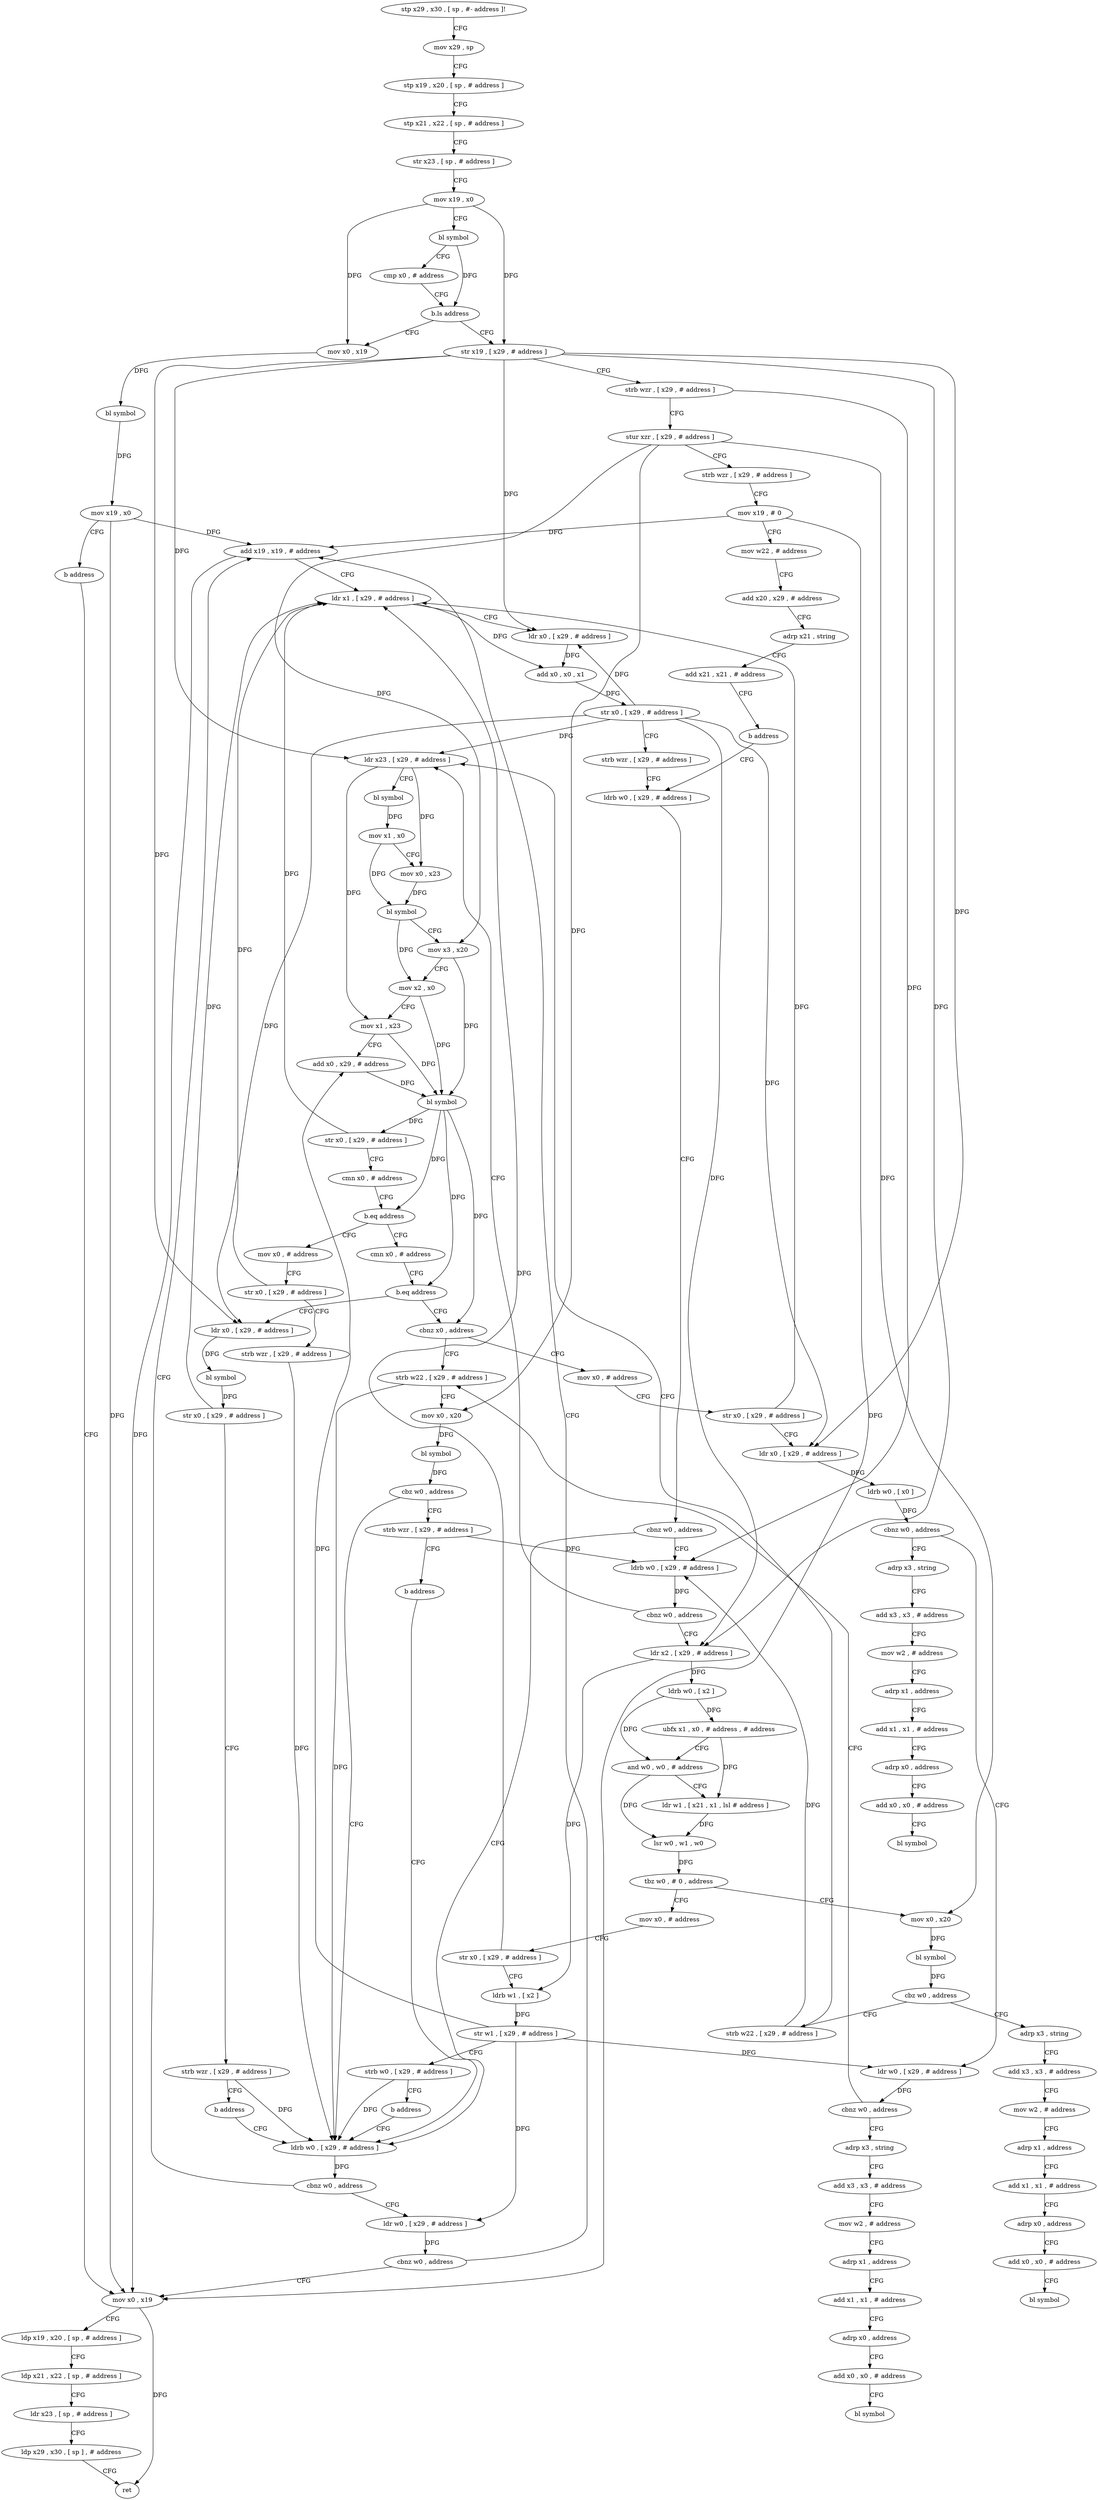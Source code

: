 digraph "func" {
"4397580" [label = "stp x29 , x30 , [ sp , #- address ]!" ]
"4397584" [label = "mov x29 , sp" ]
"4397588" [label = "stp x19 , x20 , [ sp , # address ]" ]
"4397592" [label = "stp x21 , x22 , [ sp , # address ]" ]
"4397596" [label = "str x23 , [ sp , # address ]" ]
"4397600" [label = "mov x19 , x0" ]
"4397604" [label = "bl symbol" ]
"4397608" [label = "cmp x0 , # address" ]
"4397612" [label = "b.ls address" ]
"4398048" [label = "mov x0 , x19" ]
"4397616" [label = "str x19 , [ x29 , # address ]" ]
"4398052" [label = "bl symbol" ]
"4398056" [label = "mov x19 , x0" ]
"4398060" [label = "b address" ]
"4398024" [label = "mov x0 , x19" ]
"4397620" [label = "strb wzr , [ x29 , # address ]" ]
"4397624" [label = "stur xzr , [ x29 , # address ]" ]
"4397628" [label = "strb wzr , [ x29 , # address ]" ]
"4397632" [label = "mov x19 , # 0" ]
"4397636" [label = "mov w22 , # address" ]
"4397640" [label = "add x20 , x29 , # address" ]
"4397644" [label = "adrp x21 , string" ]
"4397648" [label = "add x21 , x21 , # address" ]
"4397652" [label = "b address" ]
"4397864" [label = "ldrb w0 , [ x29 , # address ]" ]
"4398028" [label = "ldp x19 , x20 , [ sp , # address ]" ]
"4398032" [label = "ldp x21 , x22 , [ sp , # address ]" ]
"4398036" [label = "ldr x23 , [ sp , # address ]" ]
"4398040" [label = "ldp x29 , x30 , [ sp ] , # address" ]
"4398044" [label = "ret" ]
"4397868" [label = "cbnz w0 , address" ]
"4397832" [label = "ldrb w0 , [ x29 , # address ]" ]
"4397872" [label = "ldrb w0 , [ x29 , # address ]" ]
"4397836" [label = "cbnz w0 , address" ]
"4398016" [label = "ldr w0 , [ x29 , # address ]" ]
"4397840" [label = "add x19 , x19 , # address" ]
"4397876" [label = "cbnz w0 , address" ]
"4397672" [label = "ldr x23 , [ x29 , # address ]" ]
"4397880" [label = "ldr x2 , [ x29 , # address ]" ]
"4398020" [label = "cbnz w0 , address" ]
"4397844" [label = "ldr x1 , [ x29 , # address ]" ]
"4397848" [label = "ldr x0 , [ x29 , # address ]" ]
"4397852" [label = "add x0 , x0 , x1" ]
"4397856" [label = "str x0 , [ x29 , # address ]" ]
"4397860" [label = "strb wzr , [ x29 , # address ]" ]
"4397676" [label = "bl symbol" ]
"4397680" [label = "mov x1 , x0" ]
"4397684" [label = "mov x0 , x23" ]
"4397688" [label = "bl symbol" ]
"4397692" [label = "mov x3 , x20" ]
"4397696" [label = "mov x2 , x0" ]
"4397700" [label = "mov x1 , x23" ]
"4397704" [label = "add x0 , x29 , # address" ]
"4397708" [label = "bl symbol" ]
"4397712" [label = "str x0 , [ x29 , # address ]" ]
"4397716" [label = "cmn x0 , # address" ]
"4397720" [label = "b.eq address" ]
"4397820" [label = "mov x0 , # address" ]
"4397724" [label = "cmn x0 , # address" ]
"4397884" [label = "ldrb w0 , [ x2 ]" ]
"4397888" [label = "ubfx x1 , x0 , # address , # address" ]
"4397892" [label = "and w0 , w0 , # address" ]
"4397896" [label = "ldr w1 , [ x21 , x1 , lsl # address ]" ]
"4397900" [label = "lsr w0 , w1 , w0" ]
"4397904" [label = "tbz w0 , # 0 , address" ]
"4397656" [label = "mov x0 , x20" ]
"4397908" [label = "mov x0 , # address" ]
"4397824" [label = "str x0 , [ x29 , # address ]" ]
"4397828" [label = "strb wzr , [ x29 , # address ]" ]
"4397728" [label = "b.eq address" ]
"4397932" [label = "ldr x0 , [ x29 , # address ]" ]
"4397732" [label = "cbnz x0 , address" ]
"4397660" [label = "bl symbol" ]
"4397664" [label = "cbz w0 , address" ]
"4397788" [label = "adrp x3 , string" ]
"4397668" [label = "strb w22 , [ x29 , # address ]" ]
"4397912" [label = "str x0 , [ x29 , # address ]" ]
"4397916" [label = "ldrb w1 , [ x2 ]" ]
"4397920" [label = "str w1 , [ x29 , # address ]" ]
"4397924" [label = "strb w0 , [ x29 , # address ]" ]
"4397928" [label = "b address" ]
"4397936" [label = "bl symbol" ]
"4397940" [label = "str x0 , [ x29 , # address ]" ]
"4397944" [label = "strb wzr , [ x29 , # address ]" ]
"4397948" [label = "b address" ]
"4397764" [label = "strb w22 , [ x29 , # address ]" ]
"4397736" [label = "mov x0 , # address" ]
"4397792" [label = "add x3 , x3 , # address" ]
"4397796" [label = "mov w2 , # address" ]
"4397800" [label = "adrp x1 , address" ]
"4397804" [label = "add x1 , x1 , # address" ]
"4397808" [label = "adrp x0 , address" ]
"4397812" [label = "add x0 , x0 , # address" ]
"4397816" [label = "bl symbol" ]
"4397768" [label = "mov x0 , x20" ]
"4397772" [label = "bl symbol" ]
"4397776" [label = "cbz w0 , address" ]
"4397780" [label = "strb wzr , [ x29 , # address ]" ]
"4397740" [label = "str x0 , [ x29 , # address ]" ]
"4397744" [label = "ldr x0 , [ x29 , # address ]" ]
"4397748" [label = "ldrb w0 , [ x0 ]" ]
"4397752" [label = "cbnz w0 , address" ]
"4397952" [label = "adrp x3 , string" ]
"4397756" [label = "ldr w0 , [ x29 , # address ]" ]
"4397784" [label = "b address" ]
"4397956" [label = "add x3 , x3 , # address" ]
"4397960" [label = "mov w2 , # address" ]
"4397964" [label = "adrp x1 , address" ]
"4397968" [label = "add x1 , x1 , # address" ]
"4397972" [label = "adrp x0 , address" ]
"4397976" [label = "add x0 , x0 , # address" ]
"4397980" [label = "bl symbol" ]
"4397760" [label = "cbnz w0 , address" ]
"4397984" [label = "adrp x3 , string" ]
"4397988" [label = "add x3 , x3 , # address" ]
"4397992" [label = "mov w2 , # address" ]
"4397996" [label = "adrp x1 , address" ]
"4398000" [label = "add x1 , x1 , # address" ]
"4398004" [label = "adrp x0 , address" ]
"4398008" [label = "add x0 , x0 , # address" ]
"4398012" [label = "bl symbol" ]
"4397580" -> "4397584" [ label = "CFG" ]
"4397584" -> "4397588" [ label = "CFG" ]
"4397588" -> "4397592" [ label = "CFG" ]
"4397592" -> "4397596" [ label = "CFG" ]
"4397596" -> "4397600" [ label = "CFG" ]
"4397600" -> "4397604" [ label = "CFG" ]
"4397600" -> "4398048" [ label = "DFG" ]
"4397600" -> "4397616" [ label = "DFG" ]
"4397604" -> "4397608" [ label = "CFG" ]
"4397604" -> "4397612" [ label = "DFG" ]
"4397608" -> "4397612" [ label = "CFG" ]
"4397612" -> "4398048" [ label = "CFG" ]
"4397612" -> "4397616" [ label = "CFG" ]
"4398048" -> "4398052" [ label = "DFG" ]
"4397616" -> "4397620" [ label = "CFG" ]
"4397616" -> "4397848" [ label = "DFG" ]
"4397616" -> "4397672" [ label = "DFG" ]
"4397616" -> "4397880" [ label = "DFG" ]
"4397616" -> "4397932" [ label = "DFG" ]
"4397616" -> "4397744" [ label = "DFG" ]
"4398052" -> "4398056" [ label = "DFG" ]
"4398056" -> "4398060" [ label = "CFG" ]
"4398056" -> "4398024" [ label = "DFG" ]
"4398056" -> "4397840" [ label = "DFG" ]
"4398060" -> "4398024" [ label = "CFG" ]
"4398024" -> "4398028" [ label = "CFG" ]
"4398024" -> "4398044" [ label = "DFG" ]
"4397620" -> "4397624" [ label = "CFG" ]
"4397620" -> "4397872" [ label = "DFG" ]
"4397624" -> "4397628" [ label = "CFG" ]
"4397624" -> "4397692" [ label = "DFG" ]
"4397624" -> "4397656" [ label = "DFG" ]
"4397624" -> "4397768" [ label = "DFG" ]
"4397628" -> "4397632" [ label = "CFG" ]
"4397632" -> "4397636" [ label = "CFG" ]
"4397632" -> "4398024" [ label = "DFG" ]
"4397632" -> "4397840" [ label = "DFG" ]
"4397636" -> "4397640" [ label = "CFG" ]
"4397640" -> "4397644" [ label = "CFG" ]
"4397644" -> "4397648" [ label = "CFG" ]
"4397648" -> "4397652" [ label = "CFG" ]
"4397652" -> "4397864" [ label = "CFG" ]
"4397864" -> "4397868" [ label = "CFG" ]
"4398028" -> "4398032" [ label = "CFG" ]
"4398032" -> "4398036" [ label = "CFG" ]
"4398036" -> "4398040" [ label = "CFG" ]
"4398040" -> "4398044" [ label = "CFG" ]
"4397868" -> "4397832" [ label = "CFG" ]
"4397868" -> "4397872" [ label = "CFG" ]
"4397832" -> "4397836" [ label = "DFG" ]
"4397872" -> "4397876" [ label = "DFG" ]
"4397836" -> "4398016" [ label = "CFG" ]
"4397836" -> "4397840" [ label = "CFG" ]
"4398016" -> "4398020" [ label = "DFG" ]
"4397840" -> "4397844" [ label = "CFG" ]
"4397840" -> "4398024" [ label = "DFG" ]
"4397876" -> "4397672" [ label = "CFG" ]
"4397876" -> "4397880" [ label = "CFG" ]
"4397672" -> "4397676" [ label = "CFG" ]
"4397672" -> "4397684" [ label = "DFG" ]
"4397672" -> "4397700" [ label = "DFG" ]
"4397880" -> "4397884" [ label = "DFG" ]
"4397880" -> "4397916" [ label = "DFG" ]
"4398020" -> "4397840" [ label = "CFG" ]
"4398020" -> "4398024" [ label = "CFG" ]
"4397844" -> "4397848" [ label = "CFG" ]
"4397844" -> "4397852" [ label = "DFG" ]
"4397848" -> "4397852" [ label = "DFG" ]
"4397852" -> "4397856" [ label = "DFG" ]
"4397856" -> "4397860" [ label = "CFG" ]
"4397856" -> "4397848" [ label = "DFG" ]
"4397856" -> "4397672" [ label = "DFG" ]
"4397856" -> "4397880" [ label = "DFG" ]
"4397856" -> "4397932" [ label = "DFG" ]
"4397856" -> "4397744" [ label = "DFG" ]
"4397860" -> "4397864" [ label = "CFG" ]
"4397676" -> "4397680" [ label = "DFG" ]
"4397680" -> "4397684" [ label = "CFG" ]
"4397680" -> "4397688" [ label = "DFG" ]
"4397684" -> "4397688" [ label = "DFG" ]
"4397688" -> "4397692" [ label = "CFG" ]
"4397688" -> "4397696" [ label = "DFG" ]
"4397692" -> "4397696" [ label = "CFG" ]
"4397692" -> "4397708" [ label = "DFG" ]
"4397696" -> "4397700" [ label = "CFG" ]
"4397696" -> "4397708" [ label = "DFG" ]
"4397700" -> "4397704" [ label = "CFG" ]
"4397700" -> "4397708" [ label = "DFG" ]
"4397704" -> "4397708" [ label = "DFG" ]
"4397708" -> "4397712" [ label = "DFG" ]
"4397708" -> "4397720" [ label = "DFG" ]
"4397708" -> "4397728" [ label = "DFG" ]
"4397708" -> "4397732" [ label = "DFG" ]
"4397712" -> "4397716" [ label = "CFG" ]
"4397712" -> "4397844" [ label = "DFG" ]
"4397716" -> "4397720" [ label = "CFG" ]
"4397720" -> "4397820" [ label = "CFG" ]
"4397720" -> "4397724" [ label = "CFG" ]
"4397820" -> "4397824" [ label = "CFG" ]
"4397724" -> "4397728" [ label = "CFG" ]
"4397884" -> "4397888" [ label = "DFG" ]
"4397884" -> "4397892" [ label = "DFG" ]
"4397888" -> "4397892" [ label = "CFG" ]
"4397888" -> "4397896" [ label = "DFG" ]
"4397892" -> "4397896" [ label = "CFG" ]
"4397892" -> "4397900" [ label = "DFG" ]
"4397896" -> "4397900" [ label = "DFG" ]
"4397900" -> "4397904" [ label = "DFG" ]
"4397904" -> "4397656" [ label = "CFG" ]
"4397904" -> "4397908" [ label = "CFG" ]
"4397656" -> "4397660" [ label = "DFG" ]
"4397908" -> "4397912" [ label = "CFG" ]
"4397824" -> "4397828" [ label = "CFG" ]
"4397824" -> "4397844" [ label = "DFG" ]
"4397828" -> "4397832" [ label = "DFG" ]
"4397728" -> "4397932" [ label = "CFG" ]
"4397728" -> "4397732" [ label = "CFG" ]
"4397932" -> "4397936" [ label = "DFG" ]
"4397732" -> "4397764" [ label = "CFG" ]
"4397732" -> "4397736" [ label = "CFG" ]
"4397660" -> "4397664" [ label = "DFG" ]
"4397664" -> "4397788" [ label = "CFG" ]
"4397664" -> "4397668" [ label = "CFG" ]
"4397788" -> "4397792" [ label = "CFG" ]
"4397668" -> "4397672" [ label = "CFG" ]
"4397668" -> "4397872" [ label = "DFG" ]
"4397912" -> "4397916" [ label = "CFG" ]
"4397912" -> "4397844" [ label = "DFG" ]
"4397916" -> "4397920" [ label = "DFG" ]
"4397920" -> "4397924" [ label = "CFG" ]
"4397920" -> "4398016" [ label = "DFG" ]
"4397920" -> "4397704" [ label = "DFG" ]
"4397920" -> "4397756" [ label = "DFG" ]
"4397924" -> "4397928" [ label = "CFG" ]
"4397924" -> "4397832" [ label = "DFG" ]
"4397928" -> "4397832" [ label = "CFG" ]
"4397936" -> "4397940" [ label = "DFG" ]
"4397940" -> "4397944" [ label = "CFG" ]
"4397940" -> "4397844" [ label = "DFG" ]
"4397944" -> "4397948" [ label = "CFG" ]
"4397944" -> "4397832" [ label = "DFG" ]
"4397948" -> "4397832" [ label = "CFG" ]
"4397764" -> "4397768" [ label = "CFG" ]
"4397764" -> "4397832" [ label = "DFG" ]
"4397736" -> "4397740" [ label = "CFG" ]
"4397792" -> "4397796" [ label = "CFG" ]
"4397796" -> "4397800" [ label = "CFG" ]
"4397800" -> "4397804" [ label = "CFG" ]
"4397804" -> "4397808" [ label = "CFG" ]
"4397808" -> "4397812" [ label = "CFG" ]
"4397812" -> "4397816" [ label = "CFG" ]
"4397768" -> "4397772" [ label = "DFG" ]
"4397772" -> "4397776" [ label = "DFG" ]
"4397776" -> "4397832" [ label = "CFG" ]
"4397776" -> "4397780" [ label = "CFG" ]
"4397780" -> "4397784" [ label = "CFG" ]
"4397780" -> "4397872" [ label = "DFG" ]
"4397740" -> "4397744" [ label = "CFG" ]
"4397740" -> "4397844" [ label = "DFG" ]
"4397744" -> "4397748" [ label = "DFG" ]
"4397748" -> "4397752" [ label = "DFG" ]
"4397752" -> "4397952" [ label = "CFG" ]
"4397752" -> "4397756" [ label = "CFG" ]
"4397952" -> "4397956" [ label = "CFG" ]
"4397756" -> "4397760" [ label = "DFG" ]
"4397784" -> "4397832" [ label = "CFG" ]
"4397956" -> "4397960" [ label = "CFG" ]
"4397960" -> "4397964" [ label = "CFG" ]
"4397964" -> "4397968" [ label = "CFG" ]
"4397968" -> "4397972" [ label = "CFG" ]
"4397972" -> "4397976" [ label = "CFG" ]
"4397976" -> "4397980" [ label = "CFG" ]
"4397760" -> "4397984" [ label = "CFG" ]
"4397760" -> "4397764" [ label = "CFG" ]
"4397984" -> "4397988" [ label = "CFG" ]
"4397988" -> "4397992" [ label = "CFG" ]
"4397992" -> "4397996" [ label = "CFG" ]
"4397996" -> "4398000" [ label = "CFG" ]
"4398000" -> "4398004" [ label = "CFG" ]
"4398004" -> "4398008" [ label = "CFG" ]
"4398008" -> "4398012" [ label = "CFG" ]
}
